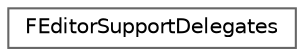 digraph "Graphical Class Hierarchy"
{
 // INTERACTIVE_SVG=YES
 // LATEX_PDF_SIZE
  bgcolor="transparent";
  edge [fontname=Helvetica,fontsize=10,labelfontname=Helvetica,labelfontsize=10];
  node [fontname=Helvetica,fontsize=10,shape=box,height=0.2,width=0.4];
  rankdir="LR";
  Node0 [id="Node000000",label="FEditorSupportDelegates",height=0.2,width=0.4,color="grey40", fillcolor="white", style="filled",URL="$d7/dd8/structFEditorSupportDelegates.html",tooltip="FEditorSupportDelegates Delegates that are needed for proper editor functionality,..."];
}
